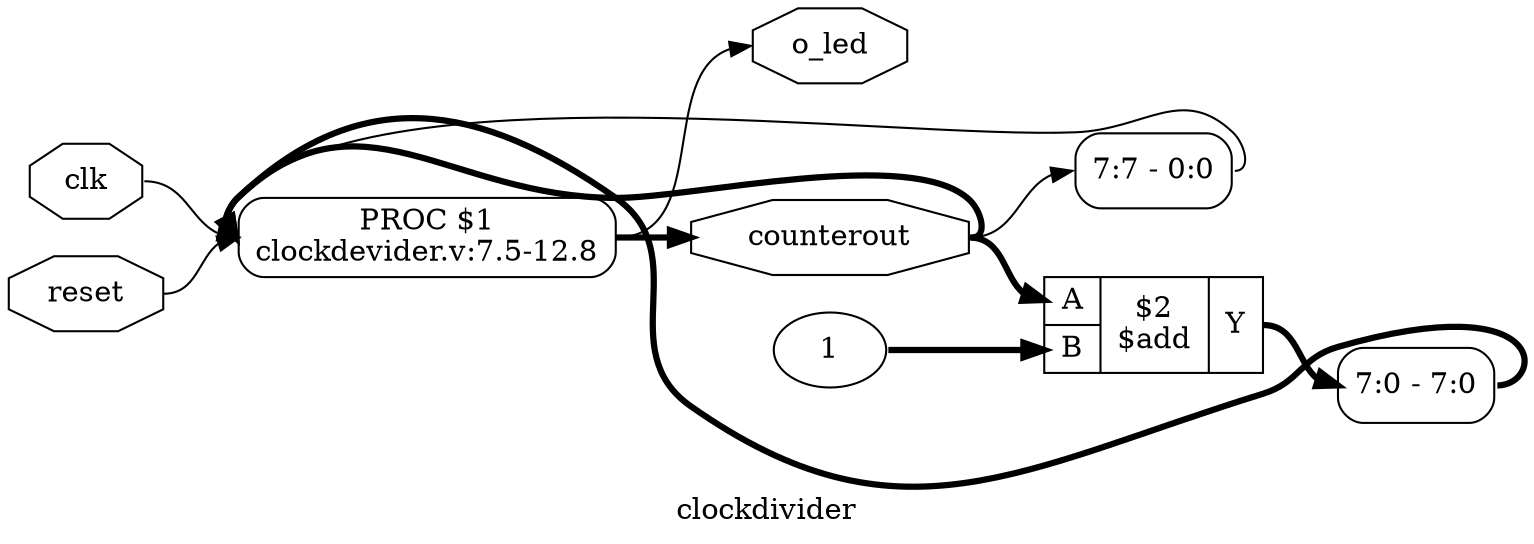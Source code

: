 digraph "clockdivider" {
label="clockdivider";
rankdir="LR";
remincross=true;
n4 [ shape=octagon, label="clk", color="black", fontcolor="black" ];
n5 [ shape=octagon, label="counterout", color="black", fontcolor="black" ];
n6 [ shape=octagon, label="o_led", color="black", fontcolor="black" ];
n7 [ shape=octagon, label="reset", color="black", fontcolor="black" ];
v0 [ label="1" ];
c11 [ shape=record, label="{{<p8> A|<p9> B}|$2\n$add|{<p10> Y}}",  ];
x2 [ shape=record, style=rounded, label="<s0> 7:7 - 0:0 ", color="black", fontcolor="black" ];
x3 [ shape=record, style=rounded, label="<s0> 7:0 - 7:0 ", color="black", fontcolor="black" ];
p1 [shape=box, style=rounded, label="PROC $1\nclockdevider.v:7.5-12.8"];
c11:p10:e -> x3:s0:w [color="black", fontcolor="black", style="setlinewidth(3)", label=""];
n4:e -> p1:w [color="black", fontcolor="black", label=""];
p1:e -> n5:w [color="black", fontcolor="black", style="setlinewidth(3)", label=""];
n5:e -> c11:p8:w [color="black", fontcolor="black", style="setlinewidth(3)", label=""];
n5:e -> p1:w [color="black", fontcolor="black", style="setlinewidth(3)", label=""];
n5:e -> x2:s0:w [color="black", fontcolor="black", label=""];
p1:e -> n6:w [color="black", fontcolor="black", label=""];
n7:e -> p1:w [color="black", fontcolor="black", label=""];
v0:e -> c11:p9:w [color="black", fontcolor="black", style="setlinewidth(3)", label=""];
x2:e -> p1:w [color="black", fontcolor="black", label=""];
x3:e -> p1:w [color="black", fontcolor="black", style="setlinewidth(3)", label=""];
}
